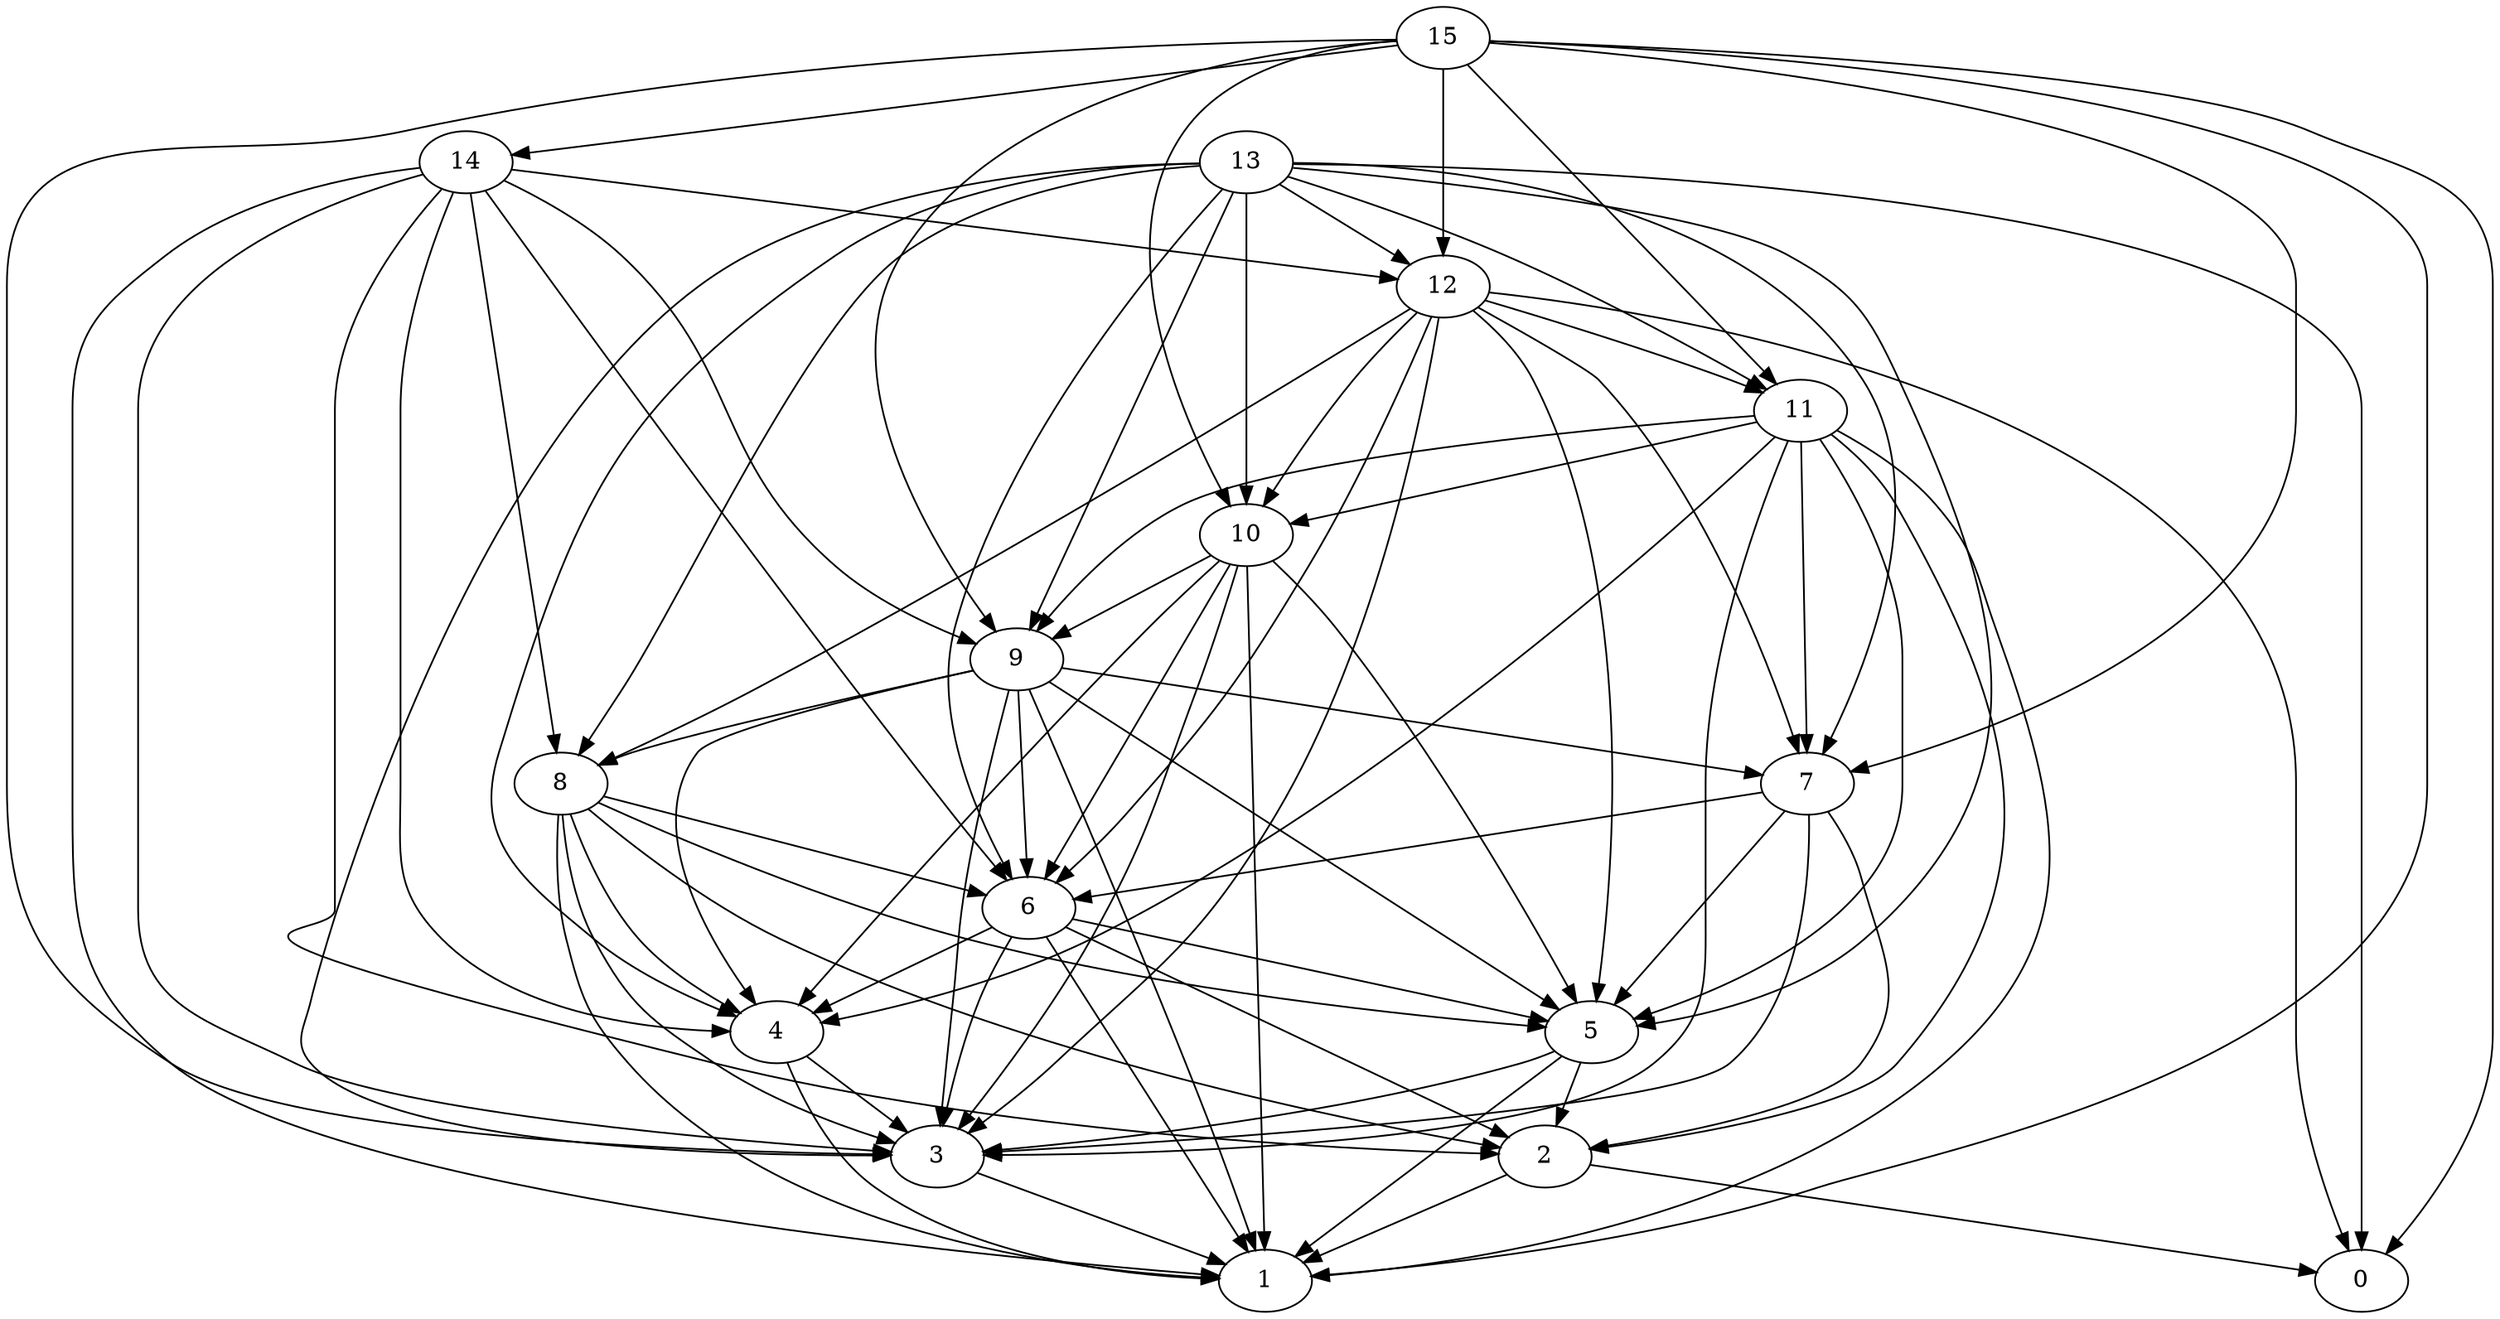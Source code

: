 digraph "Random_Nodes_16_Density_5.00_CCR_0.10_WeightType_Random_Heterogeneous-4-2" {
15 [Weight=196];
14 [Weight=393];
13 [Weight=275];
12 [Weight=275];
11 [Weight=393];
10 [Weight=275];
9 [Weight=118];
8 [Weight=353];
7 [Weight=118];
6 [Weight=275];
5 [Weight=353];
4 [Weight=275];
3 [Weight=275];
2 [Weight=118];
0 [Weight=314];
1 [Weight=275];
9 -> 6 [Weight=9];
8 -> 1 [Weight=4];
11 -> 4 [Weight=7];
14 -> 9 [Weight=2];
4 -> 3 [Weight=9];
7 -> 5 [Weight=8];
7 -> 2 [Weight=6];
13 -> 0 [Weight=3];
9 -> 1 [Weight=8];
10 -> 4 [Weight=10];
15 -> 7 [Weight=4];
12 -> 6 [Weight=3];
9 -> 8 [Weight=4];
7 -> 6 [Weight=3];
12 -> 7 [Weight=8];
12 -> 5 [Weight=2];
8 -> 2 [Weight=8];
9 -> 5 [Weight=5];
11 -> 9 [Weight=10];
13 -> 12 [Weight=5];
13 -> 6 [Weight=2];
6 -> 2 [Weight=2];
2 -> 1 [Weight=2];
12 -> 10 [Weight=2];
2 -> 0 [Weight=5];
15 -> 11 [Weight=3];
12 -> 8 [Weight=3];
6 -> 3 [Weight=3];
10 -> 6 [Weight=9];
8 -> 6 [Weight=7];
5 -> 3 [Weight=6];
5 -> 1 [Weight=4];
12 -> 0 [Weight=6];
15 -> 1 [Weight=7];
15 -> 0 [Weight=10];
6 -> 4 [Weight=3];
11 -> 10 [Weight=5];
10 -> 3 [Weight=2];
9 -> 7 [Weight=4];
10 -> 1 [Weight=4];
14 -> 12 [Weight=9];
15 -> 3 [Weight=5];
13 -> 7 [Weight=5];
10 -> 9 [Weight=7];
10 -> 5 [Weight=7];
14 -> 6 [Weight=4];
13 -> 9 [Weight=2];
15 -> 9 [Weight=9];
4 -> 1 [Weight=7];
6 -> 1 [Weight=5];
8 -> 5 [Weight=2];
9 -> 3 [Weight=8];
13 -> 11 [Weight=5];
15 -> 14 [Weight=9];
13 -> 5 [Weight=2];
15 -> 12 [Weight=5];
14 -> 4 [Weight=4];
8 -> 4 [Weight=5];
15 -> 10 [Weight=9];
8 -> 3 [Weight=7];
14 -> 2 [Weight=10];
11 -> 1 [Weight=9];
12 -> 11 [Weight=9];
7 -> 3 [Weight=5];
14 -> 8 [Weight=5];
11 -> 5 [Weight=3];
14 -> 1 [Weight=6];
5 -> 2 [Weight=7];
13 -> 3 [Weight=4];
13 -> 4 [Weight=2];
14 -> 3 [Weight=4];
6 -> 5 [Weight=8];
3 -> 1 [Weight=2];
9 -> 4 [Weight=5];
13 -> 8 [Weight=2];
12 -> 3 [Weight=5];
11 -> 7 [Weight=3];
13 -> 10 [Weight=2];
11 -> 2 [Weight=8];
11 -> 3 [Weight=6];
}
